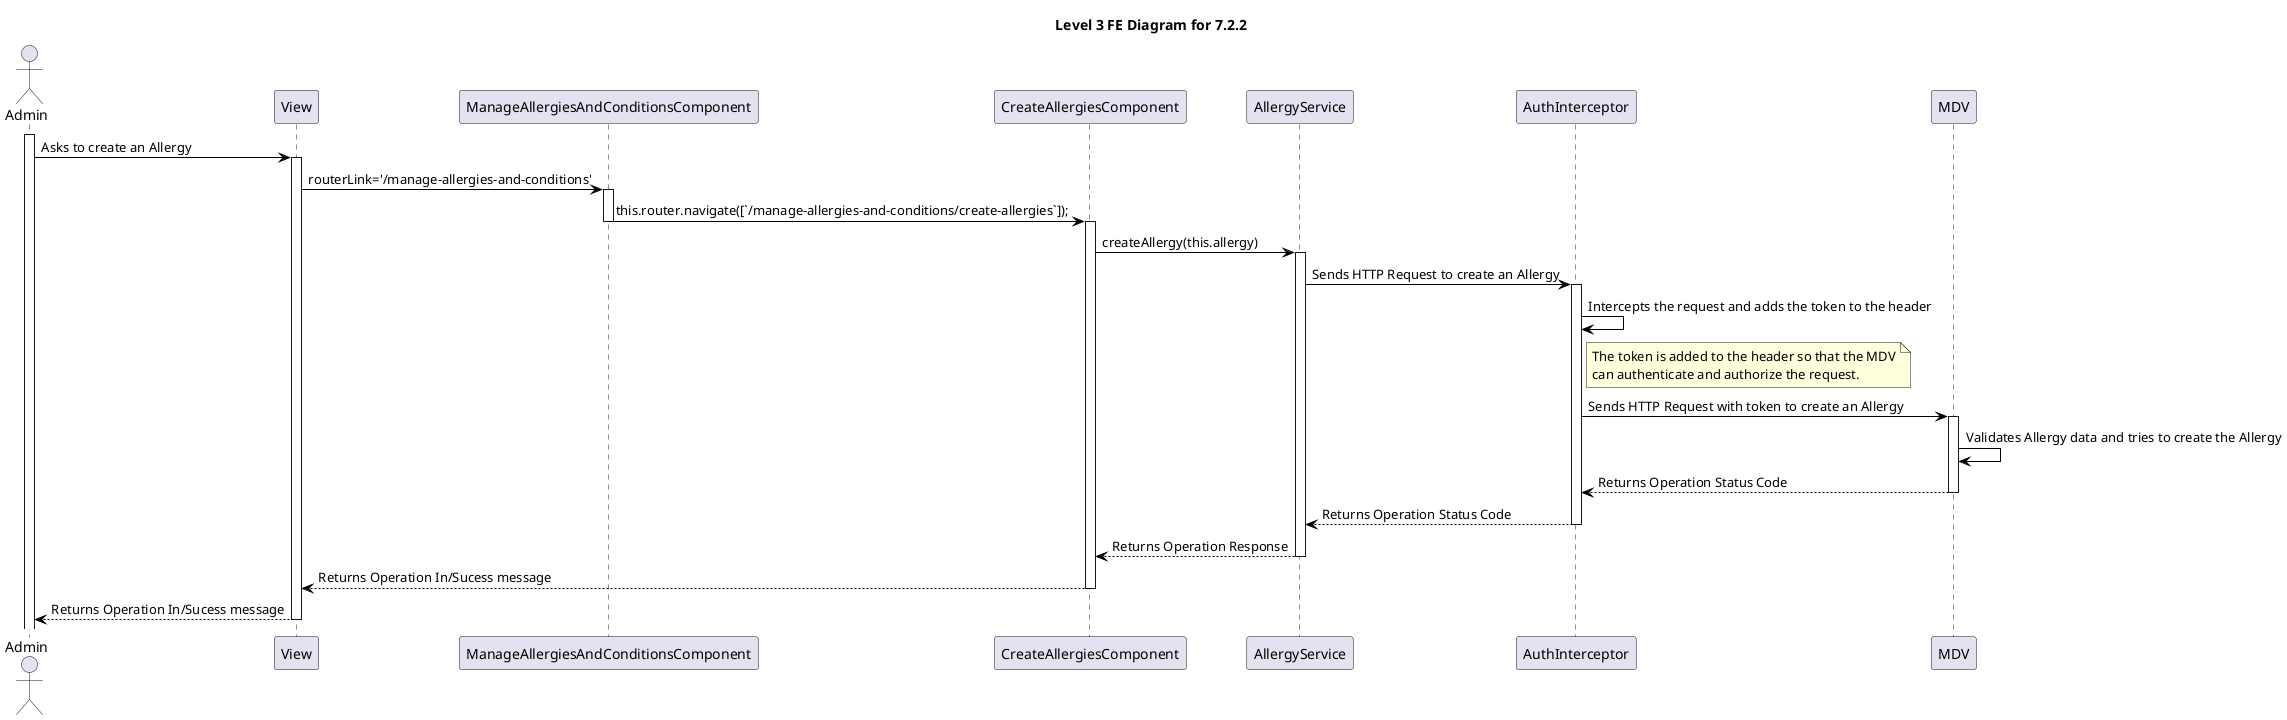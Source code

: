 @startuml level_3_FE

title Level 3 FE Diagram for 7.2.2
hide empty members

skinparam class {
    BackgroundColor<<valueObject>> #D6EAF8
    BackgroundColor<<root>> #FDEBD0
    BackgroundColor<<service>> #D1F2EB
    BackgroundColor #FEF9E7
    ArrowColor Black
}

skinparam package {
    BackgroundColor #EBF5FB
}

actor Admin as A
participant "View" as V
participant "ManageAllergiesAndConditionsComponent" as MAC
participant "CreateAllergiesComponent" as CAC
participant "AllergyService" as AS
participant "AuthInterceptor" as AI
participant "MDV" as MDV

activate A
A -> V: Asks to create an Allergy
activate V
V -> MAC: routerLink='/manage-allergies-and-conditions'
activate MAC
MAC -> CAC: this.router.navigate([`/manage-allergies-and-conditions/create-allergies`]);
deactivate MAC
activate CAC

CAC -> AS: createAllergy(this.allergy)
activate AS
AS -> AI: Sends HTTP Request to create an Allergy
activate AI
AI -> AI: Intercepts the request and adds the token to the header
note right of AI
    The token is added to the header so that the MDV
    can authenticate and authorize the request.
end note
AI -> MDV: Sends HTTP Request with token to create an Allergy
activate MDV
MDV -> MDV: Validates Allergy data and tries to create the Allergy
MDV --> AI: Returns Operation Status Code
deactivate MDV
AI --> AS: Returns Operation Status Code
deactivate AI
AS --> CAC: Returns Operation Response
deactivate AS
CAC --> V: Returns Operation In/Sucess message
deactivate CAC

V --> A: Returns Operation In/Sucess message
deactivate V

@enduml